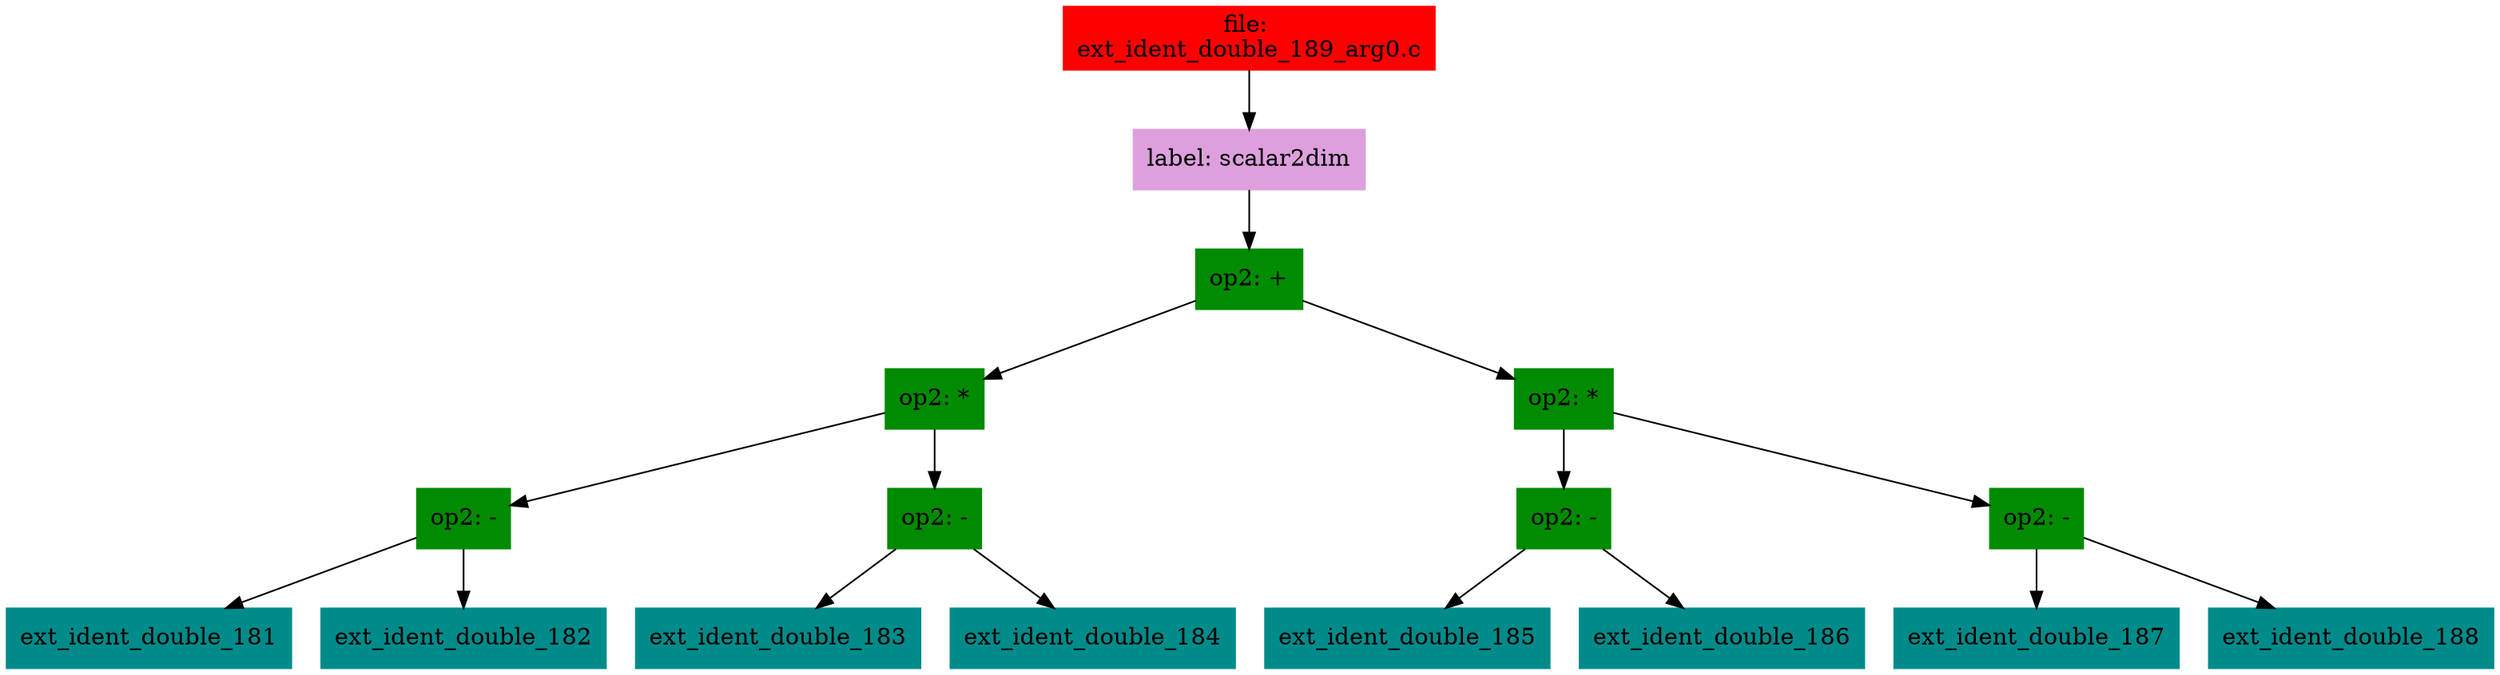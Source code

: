 digraph G {
node [shape=box]

0 [label="file: 
ext_ident_double_189_arg0.c",color=red, style=filled]
1 [label="label: scalar2dim",color=plum, style=filled]
0 -> 1
2 [label="op2: +",color=green4, style=filled]
1 -> 2
3 [label="op2: *",color=green4, style=filled]
2 -> 3
4 [label="op2: -",color=green4, style=filled]
3 -> 4
5 [label="ext_ident_double_181",color=cyan4, style=filled]
4 -> 5
12 [label="ext_ident_double_182",color=cyan4, style=filled]
4 -> 12
19 [label="op2: -",color=green4, style=filled]
3 -> 19
20 [label="ext_ident_double_183",color=cyan4, style=filled]
19 -> 20
27 [label="ext_ident_double_184",color=cyan4, style=filled]
19 -> 27
34 [label="op2: *",color=green4, style=filled]
2 -> 34
35 [label="op2: -",color=green4, style=filled]
34 -> 35
36 [label="ext_ident_double_185",color=cyan4, style=filled]
35 -> 36
43 [label="ext_ident_double_186",color=cyan4, style=filled]
35 -> 43
50 [label="op2: -",color=green4, style=filled]
34 -> 50
51 [label="ext_ident_double_187",color=cyan4, style=filled]
50 -> 51
58 [label="ext_ident_double_188",color=cyan4, style=filled]
50 -> 58


}

